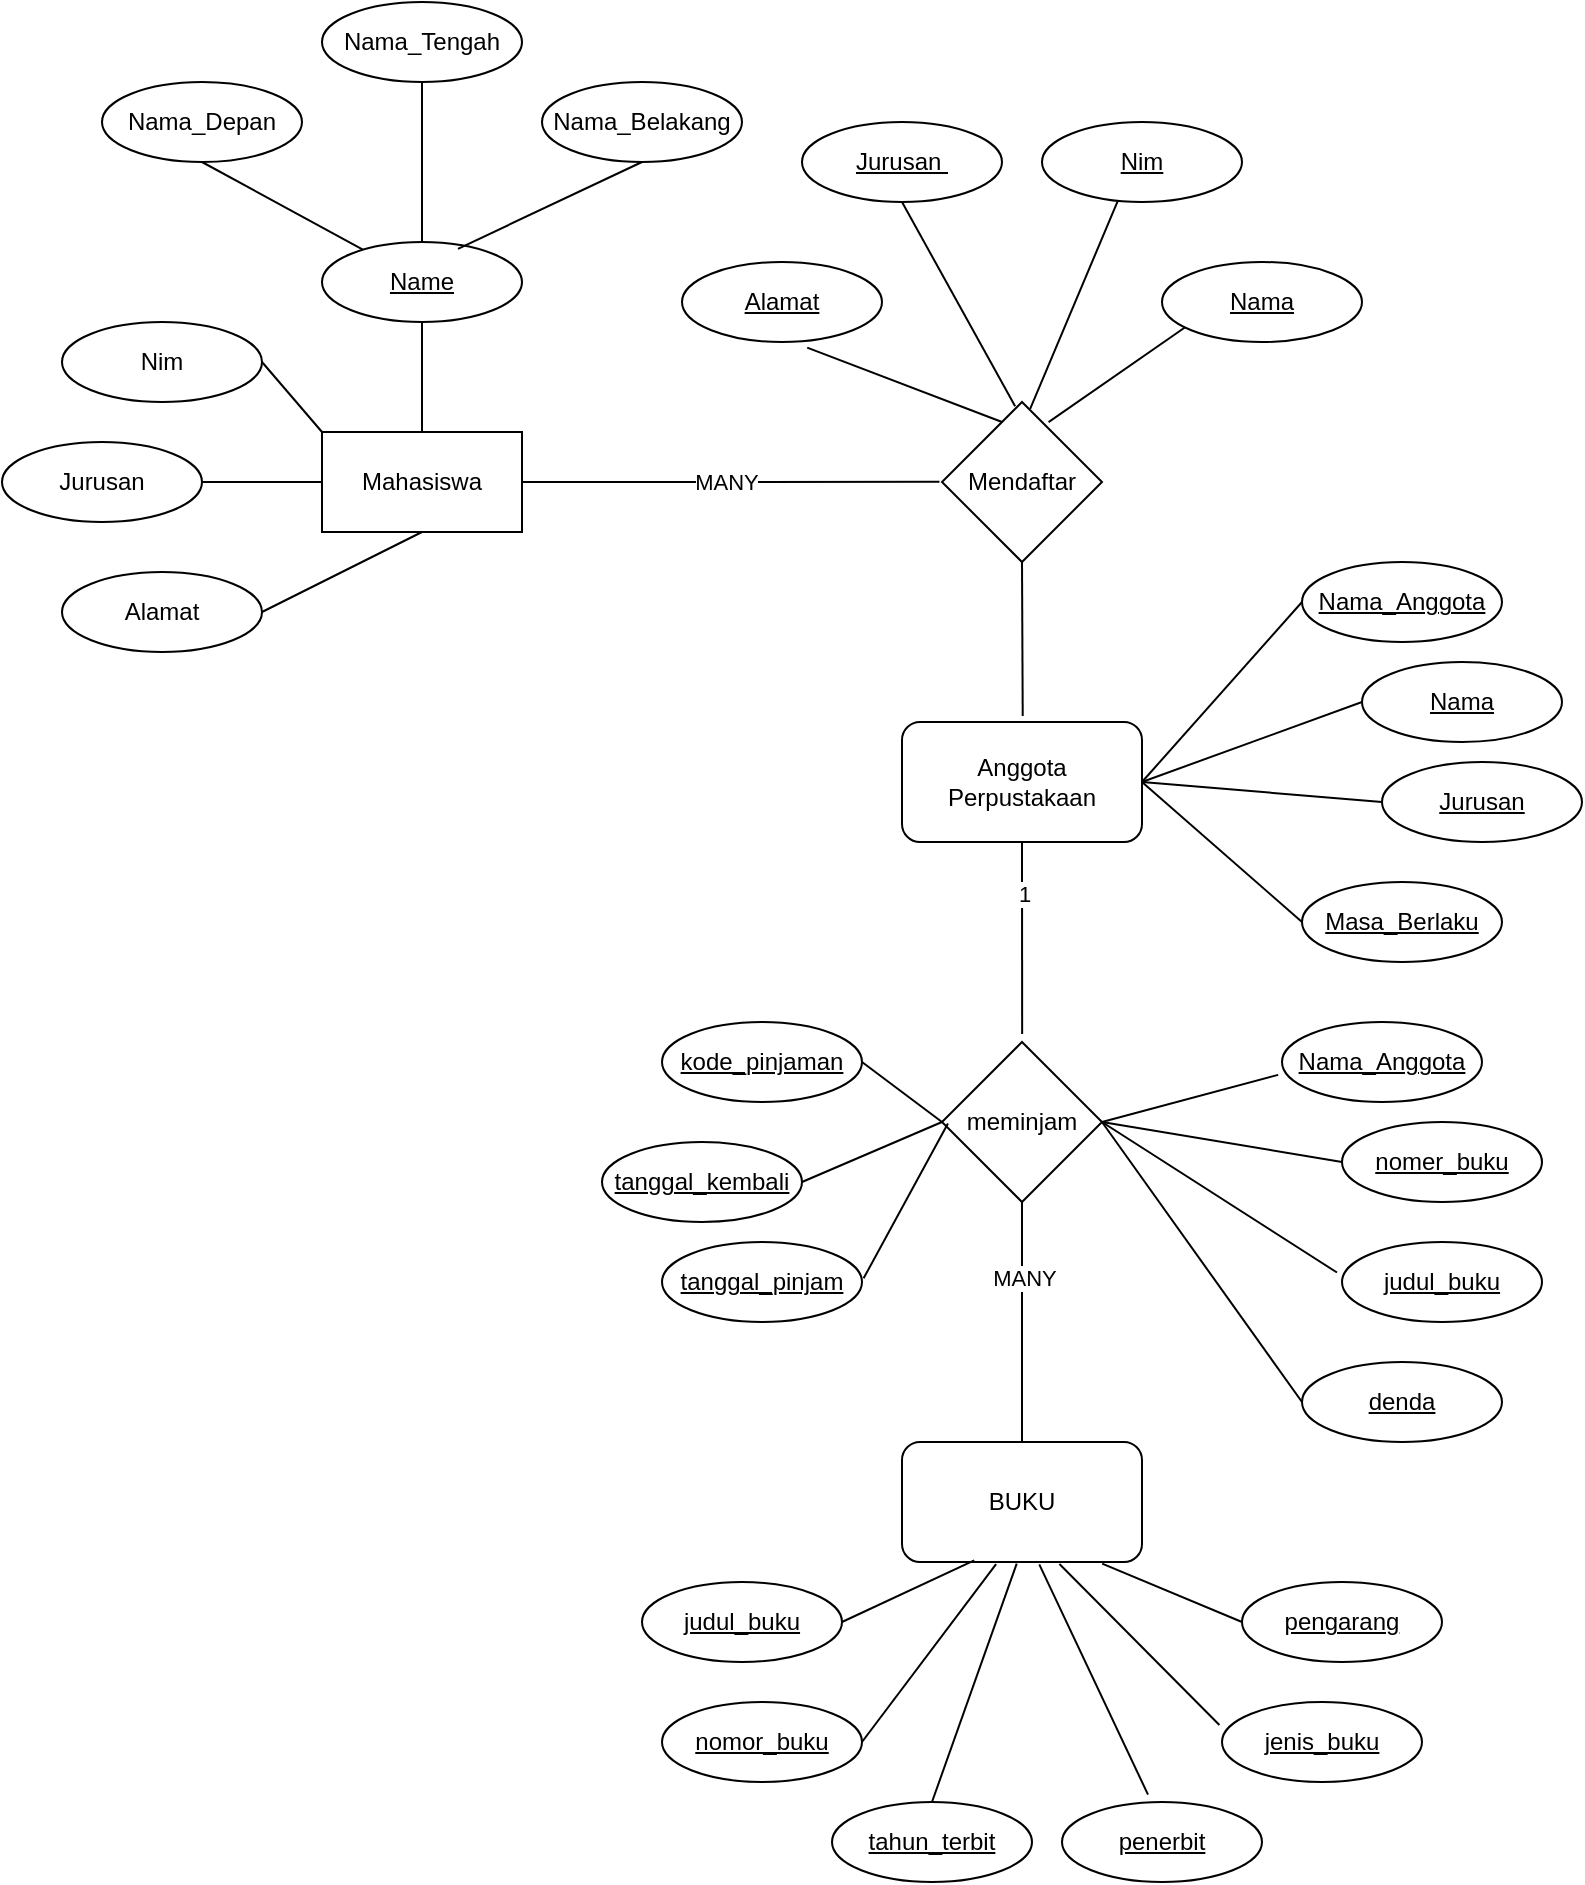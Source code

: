 <mxfile version="24.7.4">
  <diagram name="Page-1" id="nBHqoAJNdwLbzsrDjkd2">
    <mxGraphModel dx="193" dy="120" grid="1" gridSize="10" guides="1" tooltips="1" connect="1" arrows="1" fold="1" page="1" pageScale="1" pageWidth="850" pageHeight="1100" math="0" shadow="0">
      <root>
        <mxCell id="0" />
        <mxCell id="1" parent="0" />
        <mxCell id="0ZdLkqDQG_sH-fMetIsI-3" value="Mahasiswa" style="html=1;dashed=0;whiteSpace=wrap;" vertex="1" parent="1">
          <mxGeometry x="170" y="355" width="100" height="50" as="geometry" />
        </mxCell>
        <mxCell id="0ZdLkqDQG_sH-fMetIsI-5" value="Jurusan" style="ellipse;whiteSpace=wrap;html=1;align=center;" vertex="1" parent="1">
          <mxGeometry x="10" y="360" width="100" height="40" as="geometry" />
        </mxCell>
        <mxCell id="0ZdLkqDQG_sH-fMetIsI-6" value="Nim" style="ellipse;whiteSpace=wrap;html=1;align=center;" vertex="1" parent="1">
          <mxGeometry x="40" y="300" width="100" height="40" as="geometry" />
        </mxCell>
        <mxCell id="0ZdLkqDQG_sH-fMetIsI-7" value="Alamat" style="ellipse;whiteSpace=wrap;html=1;align=center;" vertex="1" parent="1">
          <mxGeometry x="40" y="425" width="100" height="40" as="geometry" />
        </mxCell>
        <mxCell id="0ZdLkqDQG_sH-fMetIsI-11" value="" style="endArrow=none;html=1;rounded=0;exitX=1;exitY=0.5;exitDx=0;exitDy=0;entryX=0.5;entryY=1;entryDx=0;entryDy=0;" edge="1" parent="1" source="0ZdLkqDQG_sH-fMetIsI-7" target="0ZdLkqDQG_sH-fMetIsI-3">
          <mxGeometry width="50" height="50" relative="1" as="geometry">
            <mxPoint x="240" y="460" as="sourcePoint" />
            <mxPoint x="290" y="410" as="targetPoint" />
          </mxGeometry>
        </mxCell>
        <mxCell id="0ZdLkqDQG_sH-fMetIsI-12" value="" style="endArrow=none;html=1;rounded=0;entryX=0;entryY=0.5;entryDx=0;entryDy=0;" edge="1" parent="1" source="0ZdLkqDQG_sH-fMetIsI-5" target="0ZdLkqDQG_sH-fMetIsI-3">
          <mxGeometry width="50" height="50" relative="1" as="geometry">
            <mxPoint x="240" y="430" as="sourcePoint" />
            <mxPoint x="290" y="380" as="targetPoint" />
          </mxGeometry>
        </mxCell>
        <mxCell id="0ZdLkqDQG_sH-fMetIsI-13" value="" style="endArrow=none;html=1;rounded=0;entryX=0;entryY=0;entryDx=0;entryDy=0;exitX=1;exitY=0.5;exitDx=0;exitDy=0;" edge="1" parent="1" source="0ZdLkqDQG_sH-fMetIsI-6" target="0ZdLkqDQG_sH-fMetIsI-3">
          <mxGeometry width="50" height="50" relative="1" as="geometry">
            <mxPoint x="210" y="350" as="sourcePoint" />
            <mxPoint x="260" y="300" as="targetPoint" />
          </mxGeometry>
        </mxCell>
        <mxCell id="0ZdLkqDQG_sH-fMetIsI-14" value="Name" style="ellipse;whiteSpace=wrap;html=1;align=center;fontStyle=4;" vertex="1" parent="1">
          <mxGeometry x="170" y="260" width="100" height="40" as="geometry" />
        </mxCell>
        <mxCell id="0ZdLkqDQG_sH-fMetIsI-18" value="" style="endArrow=none;html=1;rounded=0;entryX=0.5;entryY=1;entryDx=0;entryDy=0;exitX=0.5;exitY=0;exitDx=0;exitDy=0;" edge="1" parent="1" source="0ZdLkqDQG_sH-fMetIsI-3" target="0ZdLkqDQG_sH-fMetIsI-14">
          <mxGeometry width="50" height="50" relative="1" as="geometry">
            <mxPoint x="330" y="360" as="sourcePoint" />
            <mxPoint x="380" y="310" as="targetPoint" />
          </mxGeometry>
        </mxCell>
        <mxCell id="0ZdLkqDQG_sH-fMetIsI-19" value="Nama_Depan" style="ellipse;whiteSpace=wrap;html=1;align=center;" vertex="1" parent="1">
          <mxGeometry x="60" y="180" width="100" height="40" as="geometry" />
        </mxCell>
        <mxCell id="0ZdLkqDQG_sH-fMetIsI-20" value="Nama_Tengah" style="ellipse;whiteSpace=wrap;html=1;align=center;" vertex="1" parent="1">
          <mxGeometry x="170" y="140" width="100" height="40" as="geometry" />
        </mxCell>
        <mxCell id="0ZdLkqDQG_sH-fMetIsI-21" value="Nama_Belakang" style="ellipse;whiteSpace=wrap;html=1;align=center;" vertex="1" parent="1">
          <mxGeometry x="280" y="180" width="100" height="40" as="geometry" />
        </mxCell>
        <mxCell id="0ZdLkqDQG_sH-fMetIsI-22" value="" style="endArrow=none;html=1;rounded=0;entryX=0.5;entryY=1;entryDx=0;entryDy=0;exitX=0.68;exitY=0.085;exitDx=0;exitDy=0;exitPerimeter=0;" edge="1" parent="1" source="0ZdLkqDQG_sH-fMetIsI-14" target="0ZdLkqDQG_sH-fMetIsI-21">
          <mxGeometry width="50" height="50" relative="1" as="geometry">
            <mxPoint x="340" y="270" as="sourcePoint" />
            <mxPoint x="390" y="220" as="targetPoint" />
          </mxGeometry>
        </mxCell>
        <mxCell id="0ZdLkqDQG_sH-fMetIsI-23" value="" style="endArrow=none;html=1;rounded=0;entryX=0.5;entryY=1;entryDx=0;entryDy=0;exitX=0.5;exitY=0;exitDx=0;exitDy=0;" edge="1" parent="1" source="0ZdLkqDQG_sH-fMetIsI-14" target="0ZdLkqDQG_sH-fMetIsI-20">
          <mxGeometry width="50" height="50" relative="1" as="geometry">
            <mxPoint x="330" y="270" as="sourcePoint" />
            <mxPoint x="380" y="220" as="targetPoint" />
          </mxGeometry>
        </mxCell>
        <mxCell id="0ZdLkqDQG_sH-fMetIsI-24" value="" style="endArrow=none;html=1;rounded=0;entryX=0.5;entryY=1;entryDx=0;entryDy=0;" edge="1" parent="1" source="0ZdLkqDQG_sH-fMetIsI-14" target="0ZdLkqDQG_sH-fMetIsI-19">
          <mxGeometry width="50" height="50" relative="1" as="geometry">
            <mxPoint x="280" y="280" as="sourcePoint" />
            <mxPoint x="330" y="230" as="targetPoint" />
          </mxGeometry>
        </mxCell>
        <mxCell id="0ZdLkqDQG_sH-fMetIsI-27" value="" style="endArrow=none;html=1;rounded=0;exitX=1;exitY=0.5;exitDx=0;exitDy=0;entryX=-0.016;entryY=0.499;entryDx=0;entryDy=0;entryPerimeter=0;" edge="1" parent="1" source="0ZdLkqDQG_sH-fMetIsI-3" target="0ZdLkqDQG_sH-fMetIsI-29">
          <mxGeometry relative="1" as="geometry">
            <mxPoint x="340" y="390" as="sourcePoint" />
            <mxPoint x="470" y="385" as="targetPoint" />
            <Array as="points">
              <mxPoint x="380" y="380" />
            </Array>
          </mxGeometry>
        </mxCell>
        <mxCell id="0ZdLkqDQG_sH-fMetIsI-28" value="MANY" style="edgeLabel;html=1;align=center;verticalAlign=middle;resizable=0;points=[];" vertex="1" connectable="0" parent="0ZdLkqDQG_sH-fMetIsI-27">
          <mxGeometry x="0.238" y="-1" relative="1" as="geometry">
            <mxPoint x="-27" y="-1" as="offset" />
          </mxGeometry>
        </mxCell>
        <mxCell id="0ZdLkqDQG_sH-fMetIsI-29" value="Mendaftar" style="rhombus;whiteSpace=wrap;html=1;" vertex="1" parent="1">
          <mxGeometry x="480" y="340" width="80" height="80" as="geometry" />
        </mxCell>
        <mxCell id="0ZdLkqDQG_sH-fMetIsI-30" value="Alamat" style="ellipse;whiteSpace=wrap;html=1;align=center;fontStyle=4;" vertex="1" parent="1">
          <mxGeometry x="350" y="270" width="100" height="40" as="geometry" />
        </mxCell>
        <mxCell id="0ZdLkqDQG_sH-fMetIsI-31" value="Jurusan&amp;nbsp;" style="ellipse;whiteSpace=wrap;html=1;align=center;fontStyle=4;" vertex="1" parent="1">
          <mxGeometry x="410" y="200" width="100" height="40" as="geometry" />
        </mxCell>
        <mxCell id="0ZdLkqDQG_sH-fMetIsI-33" value="Nim" style="ellipse;whiteSpace=wrap;html=1;align=center;fontStyle=4;" vertex="1" parent="1">
          <mxGeometry x="530" y="200" width="100" height="40" as="geometry" />
        </mxCell>
        <mxCell id="0ZdLkqDQG_sH-fMetIsI-34" value="Nama" style="ellipse;whiteSpace=wrap;html=1;align=center;fontStyle=4;" vertex="1" parent="1">
          <mxGeometry x="590" y="270" width="100" height="40" as="geometry" />
        </mxCell>
        <mxCell id="0ZdLkqDQG_sH-fMetIsI-35" value="" style="endArrow=none;html=1;rounded=0;entryX=0.626;entryY=1.071;entryDx=0;entryDy=0;entryPerimeter=0;exitX=0.375;exitY=0.125;exitDx=0;exitDy=0;exitPerimeter=0;" edge="1" parent="1" source="0ZdLkqDQG_sH-fMetIsI-29" target="0ZdLkqDQG_sH-fMetIsI-30">
          <mxGeometry width="50" height="50" relative="1" as="geometry">
            <mxPoint x="460" y="360" as="sourcePoint" />
            <mxPoint x="510" y="310" as="targetPoint" />
          </mxGeometry>
        </mxCell>
        <mxCell id="0ZdLkqDQG_sH-fMetIsI-36" value="" style="endArrow=none;html=1;rounded=0;entryX=0.5;entryY=1;entryDx=0;entryDy=0;exitX=0.457;exitY=0.027;exitDx=0;exitDy=0;exitPerimeter=0;" edge="1" parent="1" source="0ZdLkqDQG_sH-fMetIsI-29" target="0ZdLkqDQG_sH-fMetIsI-31">
          <mxGeometry width="50" height="50" relative="1" as="geometry">
            <mxPoint x="480" y="340" as="sourcePoint" />
            <mxPoint x="530" y="290" as="targetPoint" />
          </mxGeometry>
        </mxCell>
        <mxCell id="0ZdLkqDQG_sH-fMetIsI-37" value="" style="endArrow=none;html=1;rounded=0;entryX=0.378;entryY=0.992;entryDx=0;entryDy=0;entryPerimeter=0;exitX=0.551;exitY=0.043;exitDx=0;exitDy=0;exitPerimeter=0;" edge="1" parent="1" source="0ZdLkqDQG_sH-fMetIsI-29" target="0ZdLkqDQG_sH-fMetIsI-33">
          <mxGeometry width="50" height="50" relative="1" as="geometry">
            <mxPoint x="520" y="340" as="sourcePoint" />
            <mxPoint x="570" y="290" as="targetPoint" />
          </mxGeometry>
        </mxCell>
        <mxCell id="0ZdLkqDQG_sH-fMetIsI-38" value="" style="endArrow=none;html=1;rounded=0;exitX=0.666;exitY=0.126;exitDx=0;exitDy=0;exitPerimeter=0;entryX=0.116;entryY=0.815;entryDx=0;entryDy=0;entryPerimeter=0;" edge="1" parent="1" source="0ZdLkqDQG_sH-fMetIsI-29" target="0ZdLkqDQG_sH-fMetIsI-34">
          <mxGeometry width="50" height="50" relative="1" as="geometry">
            <mxPoint x="555" y="360" as="sourcePoint" />
            <mxPoint x="605" y="310" as="targetPoint" />
          </mxGeometry>
        </mxCell>
        <mxCell id="0ZdLkqDQG_sH-fMetIsI-42" value="" style="endArrow=none;html=1;rounded=0;entryX=0.5;entryY=1;entryDx=0;entryDy=0;exitX=0.503;exitY=-0.051;exitDx=0;exitDy=0;exitPerimeter=0;" edge="1" parent="1" source="0ZdLkqDQG_sH-fMetIsI-43" target="0ZdLkqDQG_sH-fMetIsI-29">
          <mxGeometry width="50" height="50" relative="1" as="geometry">
            <mxPoint x="520" y="500" as="sourcePoint" />
            <mxPoint x="590" y="450" as="targetPoint" />
          </mxGeometry>
        </mxCell>
        <mxCell id="0ZdLkqDQG_sH-fMetIsI-43" value="Anggota&lt;div&gt;Perpustakaan&lt;/div&gt;" style="rounded=1;whiteSpace=wrap;html=1;" vertex="1" parent="1">
          <mxGeometry x="460" y="500" width="120" height="60" as="geometry" />
        </mxCell>
        <mxCell id="0ZdLkqDQG_sH-fMetIsI-46" value="Nama_Anggota" style="ellipse;whiteSpace=wrap;html=1;align=center;fontStyle=4;" vertex="1" parent="1">
          <mxGeometry x="660" y="420" width="100" height="40" as="geometry" />
        </mxCell>
        <mxCell id="0ZdLkqDQG_sH-fMetIsI-47" value="Nama" style="ellipse;whiteSpace=wrap;html=1;align=center;fontStyle=4;" vertex="1" parent="1">
          <mxGeometry x="690" y="470" width="100" height="40" as="geometry" />
        </mxCell>
        <mxCell id="0ZdLkqDQG_sH-fMetIsI-48" value="Jurusan" style="ellipse;whiteSpace=wrap;html=1;align=center;fontStyle=4;" vertex="1" parent="1">
          <mxGeometry x="700" y="520" width="100" height="40" as="geometry" />
        </mxCell>
        <mxCell id="0ZdLkqDQG_sH-fMetIsI-49" value="Masa_Berlaku" style="ellipse;whiteSpace=wrap;html=1;align=center;fontStyle=4;" vertex="1" parent="1">
          <mxGeometry x="660" y="580" width="100" height="40" as="geometry" />
        </mxCell>
        <mxCell id="0ZdLkqDQG_sH-fMetIsI-50" value="" style="endArrow=none;html=1;rounded=0;exitX=1;exitY=0.5;exitDx=0;exitDy=0;entryX=0;entryY=0.5;entryDx=0;entryDy=0;" edge="1" parent="1" source="0ZdLkqDQG_sH-fMetIsI-43" target="0ZdLkqDQG_sH-fMetIsI-46">
          <mxGeometry width="50" height="50" relative="1" as="geometry">
            <mxPoint x="630" y="560" as="sourcePoint" />
            <mxPoint x="680" y="510" as="targetPoint" />
            <Array as="points" />
          </mxGeometry>
        </mxCell>
        <mxCell id="0ZdLkqDQG_sH-fMetIsI-51" value="" style="endArrow=none;html=1;rounded=0;exitX=1;exitY=0.5;exitDx=0;exitDy=0;entryX=0;entryY=0.5;entryDx=0;entryDy=0;" edge="1" parent="1" source="0ZdLkqDQG_sH-fMetIsI-43" target="0ZdLkqDQG_sH-fMetIsI-47">
          <mxGeometry width="50" height="50" relative="1" as="geometry">
            <mxPoint x="650" y="560" as="sourcePoint" />
            <mxPoint x="700" y="510" as="targetPoint" />
          </mxGeometry>
        </mxCell>
        <mxCell id="0ZdLkqDQG_sH-fMetIsI-52" value="" style="endArrow=none;html=1;rounded=0;exitX=1;exitY=0.5;exitDx=0;exitDy=0;entryX=0;entryY=0.5;entryDx=0;entryDy=0;" edge="1" parent="1" source="0ZdLkqDQG_sH-fMetIsI-43" target="0ZdLkqDQG_sH-fMetIsI-48">
          <mxGeometry width="50" height="50" relative="1" as="geometry">
            <mxPoint x="650" y="560" as="sourcePoint" />
            <mxPoint x="700" y="510" as="targetPoint" />
          </mxGeometry>
        </mxCell>
        <mxCell id="0ZdLkqDQG_sH-fMetIsI-53" value="" style="endArrow=none;html=1;rounded=0;exitX=1;exitY=0.5;exitDx=0;exitDy=0;entryX=0;entryY=0.5;entryDx=0;entryDy=0;" edge="1" parent="1" source="0ZdLkqDQG_sH-fMetIsI-43" target="0ZdLkqDQG_sH-fMetIsI-49">
          <mxGeometry width="50" height="50" relative="1" as="geometry">
            <mxPoint x="650" y="560" as="sourcePoint" />
            <mxPoint x="650" y="590" as="targetPoint" />
          </mxGeometry>
        </mxCell>
        <mxCell id="0ZdLkqDQG_sH-fMetIsI-54" value="" style="endArrow=none;html=1;rounded=0;entryX=0.5;entryY=1;entryDx=0;entryDy=0;exitX=0.501;exitY=-0.05;exitDx=0;exitDy=0;exitPerimeter=0;" edge="1" parent="1" source="0ZdLkqDQG_sH-fMetIsI-59" target="0ZdLkqDQG_sH-fMetIsI-43">
          <mxGeometry width="50" height="50" relative="1" as="geometry">
            <mxPoint x="520" y="740" as="sourcePoint" />
            <mxPoint x="700" y="880" as="targetPoint" />
          </mxGeometry>
        </mxCell>
        <mxCell id="0ZdLkqDQG_sH-fMetIsI-79" value="1" style="edgeLabel;html=1;align=center;verticalAlign=middle;resizable=0;points=[];" vertex="1" connectable="0" parent="0ZdLkqDQG_sH-fMetIsI-54">
          <mxGeometry x="0.465" y="-1" relative="1" as="geometry">
            <mxPoint as="offset" />
          </mxGeometry>
        </mxCell>
        <mxCell id="0ZdLkqDQG_sH-fMetIsI-55" value="Nama_Anggota" style="ellipse;whiteSpace=wrap;html=1;align=center;fontStyle=4;" vertex="1" parent="1">
          <mxGeometry x="650" y="650" width="100" height="40" as="geometry" />
        </mxCell>
        <mxCell id="0ZdLkqDQG_sH-fMetIsI-56" value="nomer_buku" style="ellipse;whiteSpace=wrap;html=1;align=center;fontStyle=4;" vertex="1" parent="1">
          <mxGeometry x="680" y="700" width="100" height="40" as="geometry" />
        </mxCell>
        <mxCell id="0ZdLkqDQG_sH-fMetIsI-57" value="judul_buku" style="ellipse;whiteSpace=wrap;html=1;align=center;fontStyle=4;" vertex="1" parent="1">
          <mxGeometry x="680" y="760" width="100" height="40" as="geometry" />
        </mxCell>
        <mxCell id="0ZdLkqDQG_sH-fMetIsI-58" value="denda" style="ellipse;whiteSpace=wrap;html=1;align=center;fontStyle=4;" vertex="1" parent="1">
          <mxGeometry x="660" y="820" width="100" height="40" as="geometry" />
        </mxCell>
        <mxCell id="0ZdLkqDQG_sH-fMetIsI-59" value="meminjam" style="rhombus;whiteSpace=wrap;html=1;" vertex="1" parent="1">
          <mxGeometry x="480" y="660" width="80" height="80" as="geometry" />
        </mxCell>
        <mxCell id="0ZdLkqDQG_sH-fMetIsI-60" value="" style="endArrow=none;html=1;rounded=0;entryX=1;entryY=0.5;entryDx=0;entryDy=0;exitX=-0.019;exitY=0.661;exitDx=0;exitDy=0;exitPerimeter=0;" edge="1" parent="1" source="0ZdLkqDQG_sH-fMetIsI-55" target="0ZdLkqDQG_sH-fMetIsI-59">
          <mxGeometry width="50" height="50" relative="1" as="geometry">
            <mxPoint x="440" y="840" as="sourcePoint" />
            <mxPoint x="490" y="790" as="targetPoint" />
          </mxGeometry>
        </mxCell>
        <mxCell id="0ZdLkqDQG_sH-fMetIsI-62" value="" style="endArrow=none;html=1;rounded=0;entryX=1;entryY=0.5;entryDx=0;entryDy=0;exitX=0;exitY=0.5;exitDx=0;exitDy=0;" edge="1" parent="1" source="0ZdLkqDQG_sH-fMetIsI-56" target="0ZdLkqDQG_sH-fMetIsI-59">
          <mxGeometry width="50" height="50" relative="1" as="geometry">
            <mxPoint x="440" y="840" as="sourcePoint" />
            <mxPoint x="490" y="790" as="targetPoint" />
          </mxGeometry>
        </mxCell>
        <mxCell id="0ZdLkqDQG_sH-fMetIsI-63" value="" style="endArrow=none;html=1;rounded=0;entryX=1;entryY=0.5;entryDx=0;entryDy=0;exitX=-0.025;exitY=0.381;exitDx=0;exitDy=0;exitPerimeter=0;" edge="1" parent="1" source="0ZdLkqDQG_sH-fMetIsI-57" target="0ZdLkqDQG_sH-fMetIsI-59">
          <mxGeometry width="50" height="50" relative="1" as="geometry">
            <mxPoint x="440" y="840" as="sourcePoint" />
            <mxPoint x="490" y="790" as="targetPoint" />
          </mxGeometry>
        </mxCell>
        <mxCell id="0ZdLkqDQG_sH-fMetIsI-64" value="" style="endArrow=none;html=1;rounded=0;entryX=1;entryY=0.5;entryDx=0;entryDy=0;exitX=0;exitY=0.5;exitDx=0;exitDy=0;" edge="1" parent="1" source="0ZdLkqDQG_sH-fMetIsI-58" target="0ZdLkqDQG_sH-fMetIsI-59">
          <mxGeometry width="50" height="50" relative="1" as="geometry">
            <mxPoint x="440" y="840" as="sourcePoint" />
            <mxPoint x="490" y="790" as="targetPoint" />
          </mxGeometry>
        </mxCell>
        <mxCell id="0ZdLkqDQG_sH-fMetIsI-65" value="kode_pinjaman" style="ellipse;whiteSpace=wrap;html=1;align=center;fontStyle=4;" vertex="1" parent="1">
          <mxGeometry x="340" y="650" width="100" height="40" as="geometry" />
        </mxCell>
        <mxCell id="0ZdLkqDQG_sH-fMetIsI-66" value="tanggal_kembali" style="ellipse;whiteSpace=wrap;html=1;align=center;fontStyle=4;" vertex="1" parent="1">
          <mxGeometry x="310" y="710" width="100" height="40" as="geometry" />
        </mxCell>
        <mxCell id="0ZdLkqDQG_sH-fMetIsI-67" value="tanggal_pinjam" style="ellipse;whiteSpace=wrap;html=1;align=center;fontStyle=4;" vertex="1" parent="1">
          <mxGeometry x="340" y="760" width="100" height="40" as="geometry" />
        </mxCell>
        <mxCell id="0ZdLkqDQG_sH-fMetIsI-68" value="" style="endArrow=none;html=1;rounded=0;entryX=0;entryY=0.5;entryDx=0;entryDy=0;exitX=1;exitY=0.5;exitDx=0;exitDy=0;" edge="1" parent="1" source="0ZdLkqDQG_sH-fMetIsI-65" target="0ZdLkqDQG_sH-fMetIsI-59">
          <mxGeometry width="50" height="50" relative="1" as="geometry">
            <mxPoint x="460" y="840" as="sourcePoint" />
            <mxPoint x="510" y="790" as="targetPoint" />
          </mxGeometry>
        </mxCell>
        <mxCell id="0ZdLkqDQG_sH-fMetIsI-77" value="" style="endArrow=none;html=1;rounded=0;exitX=1;exitY=0.5;exitDx=0;exitDy=0;entryX=0;entryY=0.5;entryDx=0;entryDy=0;" edge="1" parent="1" source="0ZdLkqDQG_sH-fMetIsI-66" target="0ZdLkqDQG_sH-fMetIsI-59">
          <mxGeometry width="50" height="50" relative="1" as="geometry">
            <mxPoint x="440" y="750" as="sourcePoint" />
            <mxPoint x="480" y="780" as="targetPoint" />
          </mxGeometry>
        </mxCell>
        <mxCell id="0ZdLkqDQG_sH-fMetIsI-78" value="" style="endArrow=none;html=1;rounded=0;exitX=1.008;exitY=0.454;exitDx=0;exitDy=0;exitPerimeter=0;entryX=0.037;entryY=0.509;entryDx=0;entryDy=0;entryPerimeter=0;" edge="1" parent="1" source="0ZdLkqDQG_sH-fMetIsI-67" target="0ZdLkqDQG_sH-fMetIsI-59">
          <mxGeometry width="50" height="50" relative="1" as="geometry">
            <mxPoint x="440" y="830" as="sourcePoint" />
            <mxPoint x="490" y="790" as="targetPoint" />
          </mxGeometry>
        </mxCell>
        <mxCell id="0ZdLkqDQG_sH-fMetIsI-80" value="" style="endArrow=none;html=1;rounded=0;entryX=0.5;entryY=1;entryDx=0;entryDy=0;exitX=0.5;exitY=0;exitDx=0;exitDy=0;" edge="1" parent="1" source="0ZdLkqDQG_sH-fMetIsI-82" target="0ZdLkqDQG_sH-fMetIsI-59">
          <mxGeometry width="50" height="50" relative="1" as="geometry">
            <mxPoint x="520" y="950" as="sourcePoint" />
            <mxPoint x="460" y="860" as="targetPoint" />
          </mxGeometry>
        </mxCell>
        <mxCell id="0ZdLkqDQG_sH-fMetIsI-81" value="MANY" style="edgeLabel;html=1;align=center;verticalAlign=middle;resizable=0;points=[];" vertex="1" connectable="0" parent="0ZdLkqDQG_sH-fMetIsI-80">
          <mxGeometry x="0.371" y="-1" relative="1" as="geometry">
            <mxPoint as="offset" />
          </mxGeometry>
        </mxCell>
        <mxCell id="0ZdLkqDQG_sH-fMetIsI-82" value="BUKU" style="rounded=1;whiteSpace=wrap;html=1;" vertex="1" parent="1">
          <mxGeometry x="460" y="860" width="120" height="60" as="geometry" />
        </mxCell>
        <mxCell id="0ZdLkqDQG_sH-fMetIsI-84" value="judul_buku" style="ellipse;whiteSpace=wrap;html=1;align=center;fontStyle=4;" vertex="1" parent="1">
          <mxGeometry x="330" y="930" width="100" height="40" as="geometry" />
        </mxCell>
        <mxCell id="0ZdLkqDQG_sH-fMetIsI-85" value="nomor_buku" style="ellipse;whiteSpace=wrap;html=1;align=center;fontStyle=4;" vertex="1" parent="1">
          <mxGeometry x="340" y="990" width="100" height="40" as="geometry" />
        </mxCell>
        <mxCell id="0ZdLkqDQG_sH-fMetIsI-86" value="tahun_terbit" style="ellipse;whiteSpace=wrap;html=1;align=center;fontStyle=4;" vertex="1" parent="1">
          <mxGeometry x="425" y="1040" width="100" height="40" as="geometry" />
        </mxCell>
        <mxCell id="0ZdLkqDQG_sH-fMetIsI-87" value="penerbit" style="ellipse;whiteSpace=wrap;html=1;align=center;fontStyle=4;" vertex="1" parent="1">
          <mxGeometry x="540" y="1040" width="100" height="40" as="geometry" />
        </mxCell>
        <mxCell id="0ZdLkqDQG_sH-fMetIsI-88" value="jenis_buku" style="ellipse;whiteSpace=wrap;html=1;align=center;fontStyle=4;" vertex="1" parent="1">
          <mxGeometry x="620" y="990" width="100" height="40" as="geometry" />
        </mxCell>
        <mxCell id="0ZdLkqDQG_sH-fMetIsI-89" value="pengarang" style="ellipse;whiteSpace=wrap;html=1;align=center;fontStyle=4;" vertex="1" parent="1">
          <mxGeometry x="630" y="930" width="100" height="40" as="geometry" />
        </mxCell>
        <mxCell id="0ZdLkqDQG_sH-fMetIsI-90" value="" style="endArrow=none;html=1;rounded=0;entryX=0.301;entryY=0.987;entryDx=0;entryDy=0;entryPerimeter=0;exitX=1;exitY=0.5;exitDx=0;exitDy=0;" edge="1" parent="1" source="0ZdLkqDQG_sH-fMetIsI-84" target="0ZdLkqDQG_sH-fMetIsI-82">
          <mxGeometry width="50" height="50" relative="1" as="geometry">
            <mxPoint x="480" y="980" as="sourcePoint" />
            <mxPoint x="530" y="930" as="targetPoint" />
          </mxGeometry>
        </mxCell>
        <mxCell id="0ZdLkqDQG_sH-fMetIsI-91" value="" style="endArrow=none;html=1;rounded=0;entryX=0.392;entryY=1.017;entryDx=0;entryDy=0;entryPerimeter=0;exitX=1;exitY=0.5;exitDx=0;exitDy=0;" edge="1" parent="1" source="0ZdLkqDQG_sH-fMetIsI-85" target="0ZdLkqDQG_sH-fMetIsI-82">
          <mxGeometry width="50" height="50" relative="1" as="geometry">
            <mxPoint x="500" y="950" as="sourcePoint" />
            <mxPoint x="550" y="900" as="targetPoint" />
          </mxGeometry>
        </mxCell>
        <mxCell id="0ZdLkqDQG_sH-fMetIsI-92" value="" style="endArrow=none;html=1;rounded=0;entryX=0.478;entryY=1.013;entryDx=0;entryDy=0;exitX=0.5;exitY=0;exitDx=0;exitDy=0;entryPerimeter=0;" edge="1" parent="1" source="0ZdLkqDQG_sH-fMetIsI-86" target="0ZdLkqDQG_sH-fMetIsI-82">
          <mxGeometry width="50" height="50" relative="1" as="geometry">
            <mxPoint x="500" y="950" as="sourcePoint" />
            <mxPoint x="550" y="900" as="targetPoint" />
          </mxGeometry>
        </mxCell>
        <mxCell id="0ZdLkqDQG_sH-fMetIsI-93" value="" style="endArrow=none;html=1;rounded=0;entryX=0.572;entryY=1.02;entryDx=0;entryDy=0;entryPerimeter=0;exitX=0.43;exitY=-0.092;exitDx=0;exitDy=0;exitPerimeter=0;" edge="1" parent="1" source="0ZdLkqDQG_sH-fMetIsI-87" target="0ZdLkqDQG_sH-fMetIsI-82">
          <mxGeometry width="50" height="50" relative="1" as="geometry">
            <mxPoint x="500" y="950" as="sourcePoint" />
            <mxPoint x="550" y="900" as="targetPoint" />
          </mxGeometry>
        </mxCell>
        <mxCell id="0ZdLkqDQG_sH-fMetIsI-94" value="" style="endArrow=none;html=1;rounded=0;entryX=0.656;entryY=1.017;entryDx=0;entryDy=0;entryPerimeter=0;exitX=-0.013;exitY=0.288;exitDx=0;exitDy=0;exitPerimeter=0;" edge="1" parent="1" source="0ZdLkqDQG_sH-fMetIsI-88" target="0ZdLkqDQG_sH-fMetIsI-82">
          <mxGeometry width="50" height="50" relative="1" as="geometry">
            <mxPoint x="500" y="950" as="sourcePoint" />
            <mxPoint x="550" y="900" as="targetPoint" />
          </mxGeometry>
        </mxCell>
        <mxCell id="0ZdLkqDQG_sH-fMetIsI-96" value="" style="endArrow=none;html=1;rounded=0;entryX=0.834;entryY=1.013;entryDx=0;entryDy=0;entryPerimeter=0;exitX=0;exitY=0.5;exitDx=0;exitDy=0;" edge="1" parent="1" source="0ZdLkqDQG_sH-fMetIsI-89" target="0ZdLkqDQG_sH-fMetIsI-82">
          <mxGeometry width="50" height="50" relative="1" as="geometry">
            <mxPoint x="500" y="950" as="sourcePoint" />
            <mxPoint x="550" y="900" as="targetPoint" />
          </mxGeometry>
        </mxCell>
      </root>
    </mxGraphModel>
  </diagram>
</mxfile>
